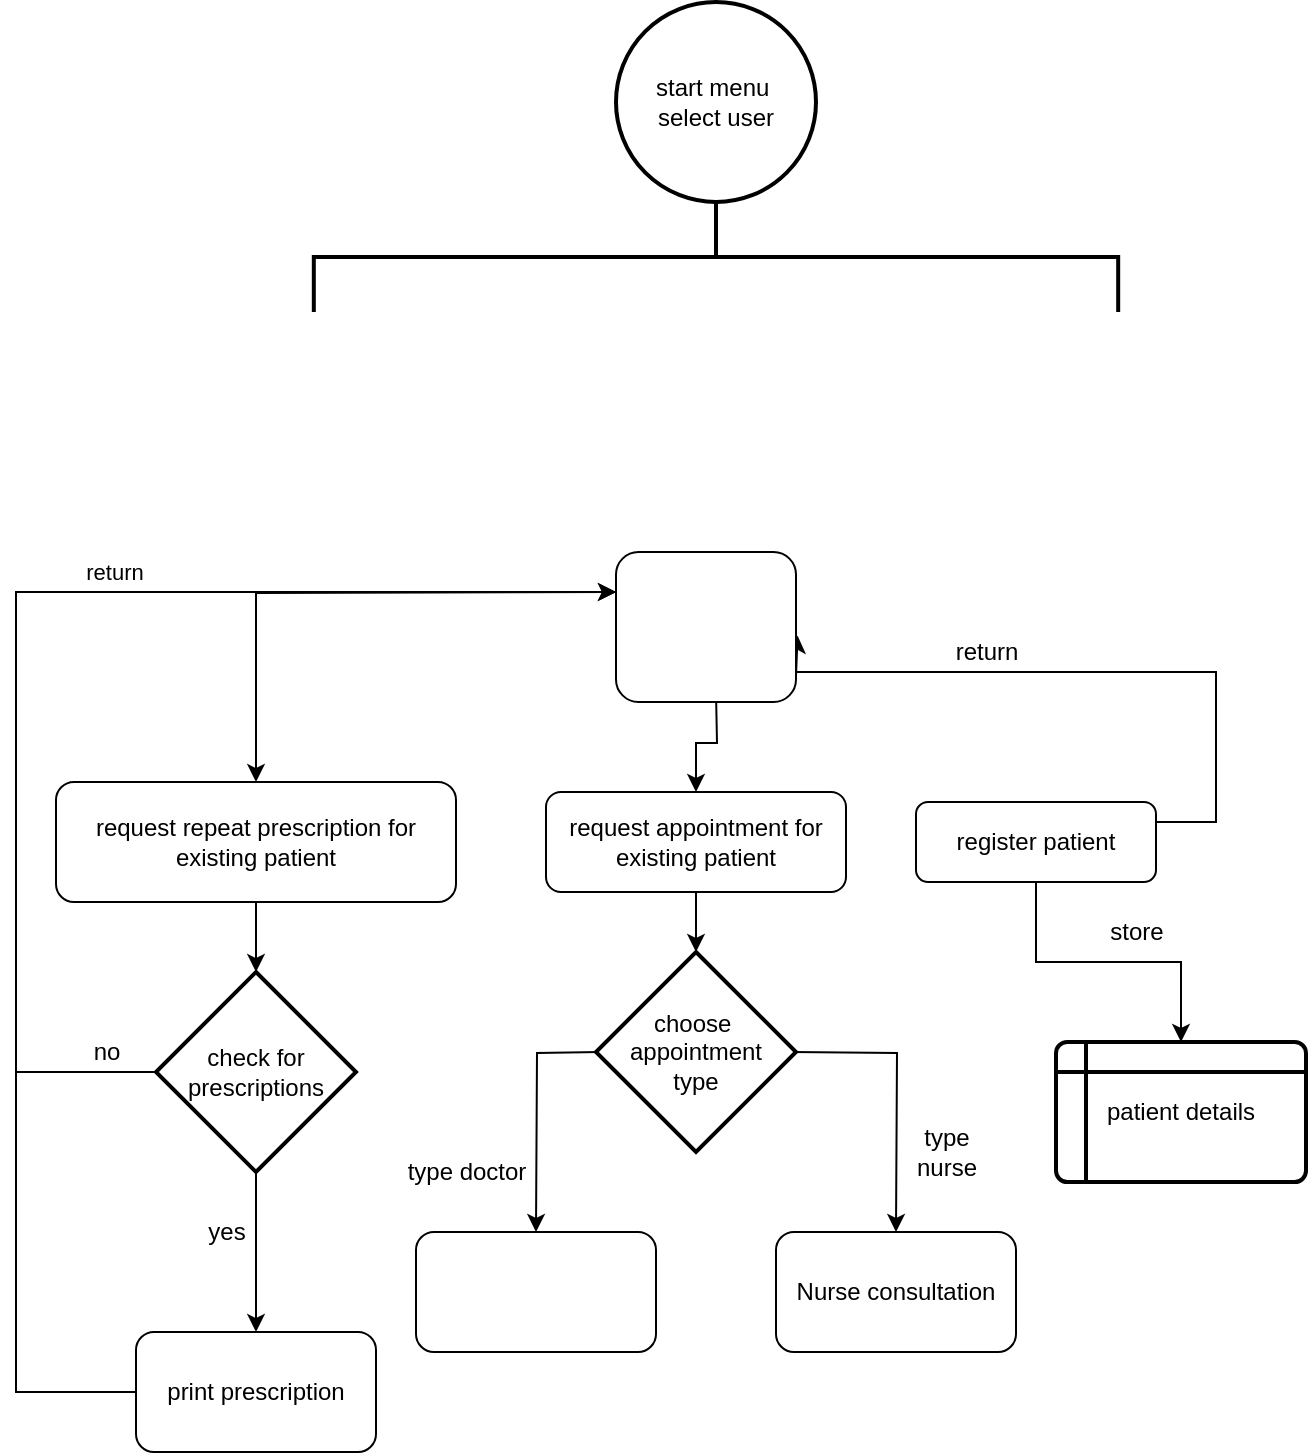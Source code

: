 <mxfile version="17.4.6" type="github">
  <diagram id="C5RBs43oDa-KdzZeNtuy" name="Page-1">
    <mxGraphModel dx="1038" dy="571" grid="1" gridSize="10" guides="1" tooltips="1" connect="1" arrows="1" fold="1" page="1" pageScale="1" pageWidth="827" pageHeight="1169" math="0" shadow="0">
      <root>
        <mxCell id="WIyWlLk6GJQsqaUBKTNV-0" />
        <mxCell id="WIyWlLk6GJQsqaUBKTNV-1" parent="WIyWlLk6GJQsqaUBKTNV-0" />
        <mxCell id="bt1sG3O_FPqmAOzxdh9N-14" style="edgeStyle=orthogonalEdgeStyle;rounded=0;orthogonalLoop=1;jettySize=auto;html=1;exitX=1;exitY=0.25;exitDx=0;exitDy=0;entryX=0.908;entryY=0.718;entryDx=0;entryDy=0;entryPerimeter=0;" edge="1" parent="WIyWlLk6GJQsqaUBKTNV-1" source="WIyWlLk6GJQsqaUBKTNV-3">
          <mxGeometry relative="1" as="geometry">
            <mxPoint x="460.8" y="416.8" as="targetPoint" />
            <Array as="points">
              <mxPoint x="670" y="510" />
              <mxPoint x="670" y="435" />
              <mxPoint x="460" y="435" />
              <mxPoint x="460" y="437" />
            </Array>
          </mxGeometry>
        </mxCell>
        <mxCell id="bt1sG3O_FPqmAOzxdh9N-33" style="edgeStyle=orthogonalEdgeStyle;rounded=0;orthogonalLoop=1;jettySize=auto;html=1;exitX=0.5;exitY=1;exitDx=0;exitDy=0;entryX=0.5;entryY=0;entryDx=0;entryDy=0;" edge="1" parent="WIyWlLk6GJQsqaUBKTNV-1" source="WIyWlLk6GJQsqaUBKTNV-3" target="bt1sG3O_FPqmAOzxdh9N-15">
          <mxGeometry relative="1" as="geometry" />
        </mxCell>
        <mxCell id="WIyWlLk6GJQsqaUBKTNV-3" value="register patient" style="rounded=1;whiteSpace=wrap;html=1;fontSize=12;glass=0;strokeWidth=1;shadow=0;" parent="WIyWlLk6GJQsqaUBKTNV-1" vertex="1">
          <mxGeometry x="520" y="500" width="120" height="40" as="geometry" />
        </mxCell>
        <mxCell id="bt1sG3O_FPqmAOzxdh9N-5" style="edgeStyle=orthogonalEdgeStyle;rounded=0;orthogonalLoop=1;jettySize=auto;html=1;" edge="1" parent="WIyWlLk6GJQsqaUBKTNV-1">
          <mxGeometry relative="1" as="geometry">
            <mxPoint x="330" y="715" as="targetPoint" />
            <mxPoint x="362" y="625" as="sourcePoint" />
          </mxGeometry>
        </mxCell>
        <mxCell id="bt1sG3O_FPqmAOzxdh9N-6" style="edgeStyle=orthogonalEdgeStyle;rounded=0;orthogonalLoop=1;jettySize=auto;html=1;exitX=1;exitY=0.5;exitDx=0;exitDy=0;" edge="1" parent="WIyWlLk6GJQsqaUBKTNV-1">
          <mxGeometry relative="1" as="geometry">
            <mxPoint x="510" y="715" as="targetPoint" />
            <mxPoint x="458" y="625" as="sourcePoint" />
          </mxGeometry>
        </mxCell>
        <mxCell id="bt1sG3O_FPqmAOzxdh9N-1" value="Nurse consultation" style="rounded=1;whiteSpace=wrap;html=1;" vertex="1" parent="WIyWlLk6GJQsqaUBKTNV-1">
          <mxGeometry x="450" y="715" width="120" height="60" as="geometry" />
        </mxCell>
        <mxCell id="bt1sG3O_FPqmAOzxdh9N-7" value="type&lt;br&gt;nurse" style="text;html=1;align=center;verticalAlign=middle;resizable=0;points=[];autosize=1;strokeColor=none;fillColor=none;" vertex="1" parent="WIyWlLk6GJQsqaUBKTNV-1">
          <mxGeometry x="510" y="660" width="50" height="30" as="geometry" />
        </mxCell>
        <mxCell id="bt1sG3O_FPqmAOzxdh9N-8" value="type doctor" style="text;html=1;align=center;verticalAlign=middle;resizable=0;points=[];autosize=1;strokeColor=none;fillColor=none;" vertex="1" parent="WIyWlLk6GJQsqaUBKTNV-1">
          <mxGeometry x="260" y="675" width="70" height="20" as="geometry" />
        </mxCell>
        <mxCell id="bt1sG3O_FPqmAOzxdh9N-9" value="" style="rounded=1;whiteSpace=wrap;html=1;" vertex="1" parent="WIyWlLk6GJQsqaUBKTNV-1">
          <mxGeometry x="270" y="715" width="120" height="60" as="geometry" />
        </mxCell>
        <mxCell id="bt1sG3O_FPqmAOzxdh9N-16" style="edgeStyle=orthogonalEdgeStyle;rounded=0;orthogonalLoop=1;jettySize=auto;html=1;exitX=0.5;exitY=1;exitDx=0;exitDy=0;" edge="1" parent="WIyWlLk6GJQsqaUBKTNV-1" source="bt1sG3O_FPqmAOzxdh9N-11" target="bt1sG3O_FPqmAOzxdh9N-17">
          <mxGeometry relative="1" as="geometry">
            <mxPoint x="410" y="625" as="targetPoint" />
          </mxGeometry>
        </mxCell>
        <mxCell id="bt1sG3O_FPqmAOzxdh9N-11" value="request appointment for existing patient" style="rounded=1;whiteSpace=wrap;html=1;" vertex="1" parent="WIyWlLk6GJQsqaUBKTNV-1">
          <mxGeometry x="335" y="495" width="150" height="50" as="geometry" />
        </mxCell>
        <mxCell id="bt1sG3O_FPqmAOzxdh9N-22" style="edgeStyle=orthogonalEdgeStyle;rounded=0;orthogonalLoop=1;jettySize=auto;html=1;exitX=0.5;exitY=1;exitDx=0;exitDy=0;" edge="1" parent="WIyWlLk6GJQsqaUBKTNV-1" source="bt1sG3O_FPqmAOzxdh9N-12" target="bt1sG3O_FPqmAOzxdh9N-23">
          <mxGeometry relative="1" as="geometry">
            <mxPoint x="190" y="585" as="targetPoint" />
          </mxGeometry>
        </mxCell>
        <mxCell id="bt1sG3O_FPqmAOzxdh9N-12" value="request repeat prescription for existing patient" style="rounded=1;whiteSpace=wrap;html=1;" vertex="1" parent="WIyWlLk6GJQsqaUBKTNV-1">
          <mxGeometry x="90" y="490" width="200" height="60" as="geometry" />
        </mxCell>
        <mxCell id="bt1sG3O_FPqmAOzxdh9N-15" value="patient details" style="shape=internalStorage;whiteSpace=wrap;html=1;dx=15;dy=15;rounded=1;arcSize=8;strokeWidth=2;" vertex="1" parent="WIyWlLk6GJQsqaUBKTNV-1">
          <mxGeometry x="590" y="620" width="125" height="70" as="geometry" />
        </mxCell>
        <mxCell id="bt1sG3O_FPqmAOzxdh9N-17" value="choose&amp;nbsp;&lt;br&gt;appointment&lt;br&gt;type" style="strokeWidth=2;html=1;shape=mxgraph.flowchart.decision;whiteSpace=wrap;rounded=1;" vertex="1" parent="WIyWlLk6GJQsqaUBKTNV-1">
          <mxGeometry x="360" y="575" width="100" height="100" as="geometry" />
        </mxCell>
        <mxCell id="bt1sG3O_FPqmAOzxdh9N-20" style="edgeStyle=orthogonalEdgeStyle;rounded=0;orthogonalLoop=1;jettySize=auto;html=1;exitX=0;exitY=0.5;exitDx=0;exitDy=0;exitPerimeter=0;" edge="1" parent="WIyWlLk6GJQsqaUBKTNV-1" target="bt1sG3O_FPqmAOzxdh9N-12">
          <mxGeometry relative="1" as="geometry">
            <mxPoint x="190" y="415" as="targetPoint" />
            <mxPoint x="370" y="395" as="sourcePoint" />
          </mxGeometry>
        </mxCell>
        <mxCell id="bt1sG3O_FPqmAOzxdh9N-21" style="edgeStyle=orthogonalEdgeStyle;rounded=0;orthogonalLoop=1;jettySize=auto;html=1;" edge="1" parent="WIyWlLk6GJQsqaUBKTNV-1" target="bt1sG3O_FPqmAOzxdh9N-11">
          <mxGeometry relative="1" as="geometry">
            <mxPoint x="420" y="445" as="sourcePoint" />
          </mxGeometry>
        </mxCell>
        <mxCell id="bt1sG3O_FPqmAOzxdh9N-19" value="return" style="text;html=1;align=center;verticalAlign=middle;resizable=0;points=[];autosize=1;strokeColor=none;fillColor=none;" vertex="1" parent="WIyWlLk6GJQsqaUBKTNV-1">
          <mxGeometry x="530" y="415" width="50" height="20" as="geometry" />
        </mxCell>
        <mxCell id="bt1sG3O_FPqmAOzxdh9N-24" style="edgeStyle=orthogonalEdgeStyle;rounded=0;orthogonalLoop=1;jettySize=auto;html=1;exitX=0.5;exitY=1;exitDx=0;exitDy=0;exitPerimeter=0;" edge="1" parent="WIyWlLk6GJQsqaUBKTNV-1" source="bt1sG3O_FPqmAOzxdh9N-23">
          <mxGeometry relative="1" as="geometry">
            <mxPoint x="190" y="765" as="targetPoint" />
          </mxGeometry>
        </mxCell>
        <mxCell id="bt1sG3O_FPqmAOzxdh9N-27" style="edgeStyle=orthogonalEdgeStyle;rounded=0;orthogonalLoop=1;jettySize=auto;html=1;exitX=0;exitY=0.5;exitDx=0;exitDy=0;exitPerimeter=0;" edge="1" parent="WIyWlLk6GJQsqaUBKTNV-1" source="bt1sG3O_FPqmAOzxdh9N-23">
          <mxGeometry relative="1" as="geometry">
            <mxPoint x="370" y="395" as="targetPoint" />
            <Array as="points">
              <mxPoint x="70" y="635" />
              <mxPoint x="70" y="395" />
            </Array>
          </mxGeometry>
        </mxCell>
        <mxCell id="bt1sG3O_FPqmAOzxdh9N-23" value="check for&lt;br&gt;prescriptions" style="strokeWidth=2;html=1;shape=mxgraph.flowchart.decision;whiteSpace=wrap;rounded=1;" vertex="1" parent="WIyWlLk6GJQsqaUBKTNV-1">
          <mxGeometry x="140" y="585" width="100" height="100" as="geometry" />
        </mxCell>
        <mxCell id="bt1sG3O_FPqmAOzxdh9N-25" value="yes" style="text;html=1;align=center;verticalAlign=middle;resizable=0;points=[];autosize=1;strokeColor=none;fillColor=none;" vertex="1" parent="WIyWlLk6GJQsqaUBKTNV-1">
          <mxGeometry x="160" y="705" width="30" height="20" as="geometry" />
        </mxCell>
        <mxCell id="bt1sG3O_FPqmAOzxdh9N-29" style="edgeStyle=orthogonalEdgeStyle;rounded=0;orthogonalLoop=1;jettySize=auto;html=1;exitX=0;exitY=0.5;exitDx=0;exitDy=0;" edge="1" parent="WIyWlLk6GJQsqaUBKTNV-1" source="bt1sG3O_FPqmAOzxdh9N-26">
          <mxGeometry relative="1" as="geometry">
            <mxPoint x="370" y="395" as="targetPoint" />
            <Array as="points">
              <mxPoint x="70" y="795" />
              <mxPoint x="70" y="395" />
            </Array>
          </mxGeometry>
        </mxCell>
        <mxCell id="bt1sG3O_FPqmAOzxdh9N-30" value="return" style="edgeLabel;html=1;align=center;verticalAlign=middle;resizable=0;points=[];" vertex="1" connectable="0" parent="bt1sG3O_FPqmAOzxdh9N-29">
          <mxGeometry x="0.275" y="9" relative="1" as="geometry">
            <mxPoint x="24" y="-1" as="offset" />
          </mxGeometry>
        </mxCell>
        <mxCell id="bt1sG3O_FPqmAOzxdh9N-26" value="print prescription" style="rounded=1;whiteSpace=wrap;html=1;" vertex="1" parent="WIyWlLk6GJQsqaUBKTNV-1">
          <mxGeometry x="130" y="765" width="120" height="60" as="geometry" />
        </mxCell>
        <mxCell id="bt1sG3O_FPqmAOzxdh9N-28" value="no" style="text;html=1;align=center;verticalAlign=middle;resizable=0;points=[];autosize=1;strokeColor=none;fillColor=none;" vertex="1" parent="WIyWlLk6GJQsqaUBKTNV-1">
          <mxGeometry x="100" y="615" width="30" height="20" as="geometry" />
        </mxCell>
        <mxCell id="bt1sG3O_FPqmAOzxdh9N-34" value="store" style="text;html=1;align=center;verticalAlign=middle;resizable=0;points=[];autosize=1;strokeColor=none;fillColor=none;" vertex="1" parent="WIyWlLk6GJQsqaUBKTNV-1">
          <mxGeometry x="610" y="555" width="40" height="20" as="geometry" />
        </mxCell>
        <mxCell id="bt1sG3O_FPqmAOzxdh9N-36" value="start menu&amp;nbsp;&lt;br&gt;select user" style="strokeWidth=2;html=1;shape=mxgraph.flowchart.start_2;whiteSpace=wrap;rounded=1;" vertex="1" parent="WIyWlLk6GJQsqaUBKTNV-1">
          <mxGeometry x="370" y="100" width="100" height="100" as="geometry" />
        </mxCell>
        <mxCell id="bt1sG3O_FPqmAOzxdh9N-37" value="" style="strokeWidth=2;html=1;shape=mxgraph.flowchart.annotation_2;align=left;labelPosition=right;pointerEvents=1;rounded=1;rotation=90;" vertex="1" parent="WIyWlLk6GJQsqaUBKTNV-1">
          <mxGeometry x="392.5" y="26.41" width="55" height="402.19" as="geometry" />
        </mxCell>
        <mxCell id="bt1sG3O_FPqmAOzxdh9N-39" value="" style="rounded=1;whiteSpace=wrap;html=1;" vertex="1" parent="WIyWlLk6GJQsqaUBKTNV-1">
          <mxGeometry x="370" y="375" width="90" height="75" as="geometry" />
        </mxCell>
      </root>
    </mxGraphModel>
  </diagram>
</mxfile>
